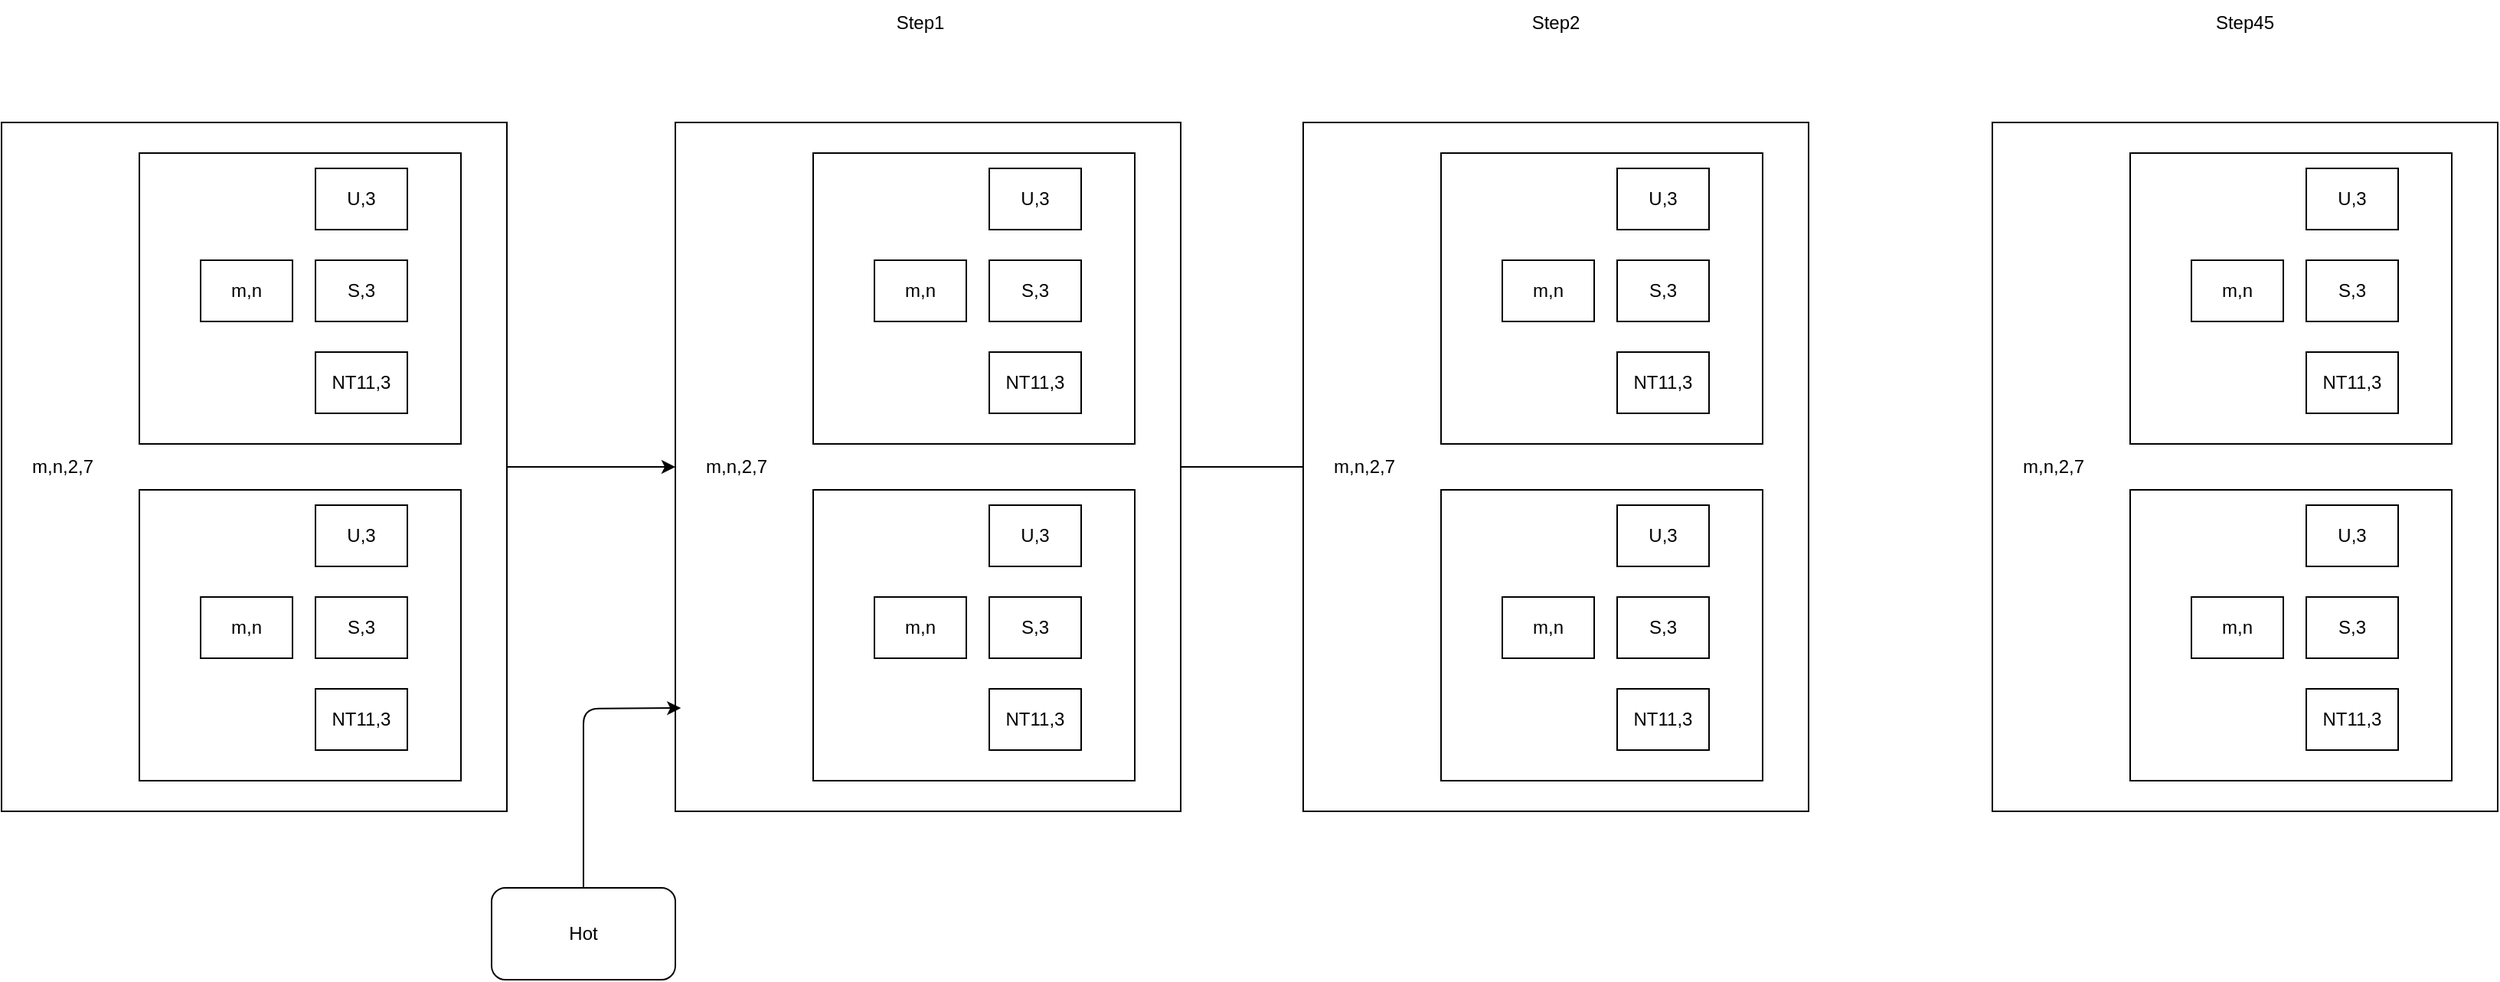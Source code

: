 <mxfile>
    <diagram id="tOeiJCMXCNyVp_t3Fdfe" name="Page-1">
        <mxGraphModel dx="2023" dy="638" grid="1" gridSize="10" guides="1" tooltips="1" connect="1" arrows="1" fold="1" page="1" pageScale="1" pageWidth="850" pageHeight="1100" math="0" shadow="0">
            <root>
                <mxCell id="0"/>
                <mxCell id="1" parent="0"/>
                <mxCell id="57" value="" style="edgeStyle=none;html=1;" edge="1" parent="1" source="13" target="26">
                    <mxGeometry relative="1" as="geometry"/>
                </mxCell>
                <mxCell id="13" value="" style="rounded=0;whiteSpace=wrap;html=1;" vertex="1" parent="1">
                    <mxGeometry x="160" y="200" width="330" height="450" as="geometry"/>
                </mxCell>
                <mxCell id="4" value="&lt;div&gt;&lt;br&gt;&lt;/div&gt;" style="rounded=0;whiteSpace=wrap;html=1;" vertex="1" parent="1">
                    <mxGeometry x="250" y="220" width="210" height="190" as="geometry"/>
                </mxCell>
                <mxCell id="3" value="m,n" style="rounded=0;whiteSpace=wrap;html=1;" vertex="1" parent="1">
                    <mxGeometry x="290" y="290" width="60" height="40" as="geometry"/>
                </mxCell>
                <mxCell id="5" value="U,3" style="rounded=0;whiteSpace=wrap;html=1;" vertex="1" parent="1">
                    <mxGeometry x="365" y="230" width="60" height="40" as="geometry"/>
                </mxCell>
                <mxCell id="6" value="S,3" style="rounded=0;whiteSpace=wrap;html=1;" vertex="1" parent="1">
                    <mxGeometry x="365" y="290" width="60" height="40" as="geometry"/>
                </mxCell>
                <mxCell id="7" value="NT11,3" style="rounded=0;whiteSpace=wrap;html=1;" vertex="1" parent="1">
                    <mxGeometry x="365" y="350" width="60" height="40" as="geometry"/>
                </mxCell>
                <mxCell id="8" value="&lt;div&gt;&lt;br&gt;&lt;/div&gt;" style="rounded=0;whiteSpace=wrap;html=1;" vertex="1" parent="1">
                    <mxGeometry x="250" y="440" width="210" height="190" as="geometry"/>
                </mxCell>
                <mxCell id="9" value="m,n" style="rounded=0;whiteSpace=wrap;html=1;" vertex="1" parent="1">
                    <mxGeometry x="290" y="510" width="60" height="40" as="geometry"/>
                </mxCell>
                <mxCell id="10" value="U,3" style="rounded=0;whiteSpace=wrap;html=1;" vertex="1" parent="1">
                    <mxGeometry x="365" y="450" width="60" height="40" as="geometry"/>
                </mxCell>
                <mxCell id="11" value="S,3" style="rounded=0;whiteSpace=wrap;html=1;" vertex="1" parent="1">
                    <mxGeometry x="365" y="510" width="60" height="40" as="geometry"/>
                </mxCell>
                <mxCell id="12" value="NT11,3" style="rounded=0;whiteSpace=wrap;html=1;" vertex="1" parent="1">
                    <mxGeometry x="365" y="570" width="60" height="40" as="geometry"/>
                </mxCell>
                <mxCell id="14" value="m,n,2,7" style="text;html=1;align=center;verticalAlign=middle;whiteSpace=wrap;rounded=0;" vertex="1" parent="1">
                    <mxGeometry x="170" y="410" width="60" height="30" as="geometry"/>
                </mxCell>
                <mxCell id="15" value="" style="rounded=0;whiteSpace=wrap;html=1;" vertex="1" parent="1">
                    <mxGeometry x="570" y="200" width="330" height="450" as="geometry"/>
                </mxCell>
                <mxCell id="16" value="&lt;div&gt;&lt;br&gt;&lt;/div&gt;" style="rounded=0;whiteSpace=wrap;html=1;" vertex="1" parent="1">
                    <mxGeometry x="660" y="220" width="210" height="190" as="geometry"/>
                </mxCell>
                <mxCell id="17" value="m,n" style="rounded=0;whiteSpace=wrap;html=1;" vertex="1" parent="1">
                    <mxGeometry x="700" y="290" width="60" height="40" as="geometry"/>
                </mxCell>
                <mxCell id="18" value="U,3" style="rounded=0;whiteSpace=wrap;html=1;" vertex="1" parent="1">
                    <mxGeometry x="775" y="230" width="60" height="40" as="geometry"/>
                </mxCell>
                <mxCell id="19" value="S,3" style="rounded=0;whiteSpace=wrap;html=1;" vertex="1" parent="1">
                    <mxGeometry x="775" y="290" width="60" height="40" as="geometry"/>
                </mxCell>
                <mxCell id="20" value="NT11,3" style="rounded=0;whiteSpace=wrap;html=1;" vertex="1" parent="1">
                    <mxGeometry x="775" y="350" width="60" height="40" as="geometry"/>
                </mxCell>
                <mxCell id="21" value="&lt;div&gt;&lt;br&gt;&lt;/div&gt;" style="rounded=0;whiteSpace=wrap;html=1;" vertex="1" parent="1">
                    <mxGeometry x="660" y="440" width="210" height="190" as="geometry"/>
                </mxCell>
                <mxCell id="22" value="m,n" style="rounded=0;whiteSpace=wrap;html=1;" vertex="1" parent="1">
                    <mxGeometry x="700" y="510" width="60" height="40" as="geometry"/>
                </mxCell>
                <mxCell id="23" value="U,3" style="rounded=0;whiteSpace=wrap;html=1;" vertex="1" parent="1">
                    <mxGeometry x="775" y="450" width="60" height="40" as="geometry"/>
                </mxCell>
                <mxCell id="24" value="S,3" style="rounded=0;whiteSpace=wrap;html=1;" vertex="1" parent="1">
                    <mxGeometry x="775" y="510" width="60" height="40" as="geometry"/>
                </mxCell>
                <mxCell id="25" value="NT11,3" style="rounded=0;whiteSpace=wrap;html=1;" vertex="1" parent="1">
                    <mxGeometry x="775" y="570" width="60" height="40" as="geometry"/>
                </mxCell>
                <mxCell id="26" value="m,n,2,7" style="text;html=1;align=center;verticalAlign=middle;whiteSpace=wrap;rounded=0;" vertex="1" parent="1">
                    <mxGeometry x="580" y="410" width="60" height="30" as="geometry"/>
                </mxCell>
                <mxCell id="27" value="Step1" style="text;html=1;align=center;verticalAlign=middle;whiteSpace=wrap;rounded=0;" vertex="1" parent="1">
                    <mxGeometry x="290" y="120" width="60" height="30" as="geometry"/>
                </mxCell>
                <mxCell id="29" value="Step2" style="text;html=1;align=center;verticalAlign=middle;whiteSpace=wrap;rounded=0;" vertex="1" parent="1">
                    <mxGeometry x="705" y="120" width="60" height="30" as="geometry"/>
                </mxCell>
                <mxCell id="30" value="" style="rounded=0;whiteSpace=wrap;html=1;" vertex="1" parent="1">
                    <mxGeometry x="1020" y="200" width="330" height="450" as="geometry"/>
                </mxCell>
                <mxCell id="31" value="&lt;div&gt;&lt;br&gt;&lt;/div&gt;" style="rounded=0;whiteSpace=wrap;html=1;" vertex="1" parent="1">
                    <mxGeometry x="1110" y="220" width="210" height="190" as="geometry"/>
                </mxCell>
                <mxCell id="32" value="m,n" style="rounded=0;whiteSpace=wrap;html=1;" vertex="1" parent="1">
                    <mxGeometry x="1150" y="290" width="60" height="40" as="geometry"/>
                </mxCell>
                <mxCell id="33" value="U,3" style="rounded=0;whiteSpace=wrap;html=1;" vertex="1" parent="1">
                    <mxGeometry x="1225" y="230" width="60" height="40" as="geometry"/>
                </mxCell>
                <mxCell id="34" value="S,3" style="rounded=0;whiteSpace=wrap;html=1;" vertex="1" parent="1">
                    <mxGeometry x="1225" y="290" width="60" height="40" as="geometry"/>
                </mxCell>
                <mxCell id="35" value="NT11,3" style="rounded=0;whiteSpace=wrap;html=1;" vertex="1" parent="1">
                    <mxGeometry x="1225" y="350" width="60" height="40" as="geometry"/>
                </mxCell>
                <mxCell id="36" value="&lt;div&gt;&lt;br&gt;&lt;/div&gt;" style="rounded=0;whiteSpace=wrap;html=1;" vertex="1" parent="1">
                    <mxGeometry x="1110" y="440" width="210" height="190" as="geometry"/>
                </mxCell>
                <mxCell id="37" value="m,n" style="rounded=0;whiteSpace=wrap;html=1;" vertex="1" parent="1">
                    <mxGeometry x="1150" y="510" width="60" height="40" as="geometry"/>
                </mxCell>
                <mxCell id="38" value="U,3" style="rounded=0;whiteSpace=wrap;html=1;" vertex="1" parent="1">
                    <mxGeometry x="1225" y="450" width="60" height="40" as="geometry"/>
                </mxCell>
                <mxCell id="39" value="S,3" style="rounded=0;whiteSpace=wrap;html=1;" vertex="1" parent="1">
                    <mxGeometry x="1225" y="510" width="60" height="40" as="geometry"/>
                </mxCell>
                <mxCell id="40" value="NT11,3" style="rounded=0;whiteSpace=wrap;html=1;" vertex="1" parent="1">
                    <mxGeometry x="1225" y="570" width="60" height="40" as="geometry"/>
                </mxCell>
                <mxCell id="41" value="m,n,2,7" style="text;html=1;align=center;verticalAlign=middle;whiteSpace=wrap;rounded=0;" vertex="1" parent="1">
                    <mxGeometry x="1030" y="410" width="60" height="30" as="geometry"/>
                </mxCell>
                <mxCell id="42" value="Step45" style="text;html=1;align=center;verticalAlign=middle;whiteSpace=wrap;rounded=0;" vertex="1" parent="1">
                    <mxGeometry x="1155" y="120" width="60" height="30" as="geometry"/>
                </mxCell>
                <mxCell id="56" value="" style="edgeStyle=none;html=1;" edge="1" parent="1" source="43" target="13">
                    <mxGeometry relative="1" as="geometry"/>
                </mxCell>
                <mxCell id="43" value="" style="rounded=0;whiteSpace=wrap;html=1;" vertex="1" parent="1">
                    <mxGeometry x="-280" y="200" width="330" height="450" as="geometry"/>
                </mxCell>
                <mxCell id="44" value="&lt;div&gt;&lt;br&gt;&lt;/div&gt;" style="rounded=0;whiteSpace=wrap;html=1;" vertex="1" parent="1">
                    <mxGeometry x="-190" y="220" width="210" height="190" as="geometry"/>
                </mxCell>
                <mxCell id="45" value="m,n" style="rounded=0;whiteSpace=wrap;html=1;" vertex="1" parent="1">
                    <mxGeometry x="-150" y="290" width="60" height="40" as="geometry"/>
                </mxCell>
                <mxCell id="46" value="U,3" style="rounded=0;whiteSpace=wrap;html=1;" vertex="1" parent="1">
                    <mxGeometry x="-75" y="230" width="60" height="40" as="geometry"/>
                </mxCell>
                <mxCell id="47" value="S,3" style="rounded=0;whiteSpace=wrap;html=1;" vertex="1" parent="1">
                    <mxGeometry x="-75" y="290" width="60" height="40" as="geometry"/>
                </mxCell>
                <mxCell id="48" value="NT11,3" style="rounded=0;whiteSpace=wrap;html=1;" vertex="1" parent="1">
                    <mxGeometry x="-75" y="350" width="60" height="40" as="geometry"/>
                </mxCell>
                <mxCell id="49" value="&lt;div&gt;&lt;br&gt;&lt;/div&gt;" style="rounded=0;whiteSpace=wrap;html=1;" vertex="1" parent="1">
                    <mxGeometry x="-190" y="440" width="210" height="190" as="geometry"/>
                </mxCell>
                <mxCell id="50" value="m,n" style="rounded=0;whiteSpace=wrap;html=1;" vertex="1" parent="1">
                    <mxGeometry x="-150" y="510" width="60" height="40" as="geometry"/>
                </mxCell>
                <mxCell id="51" value="U,3" style="rounded=0;whiteSpace=wrap;html=1;" vertex="1" parent="1">
                    <mxGeometry x="-75" y="450" width="60" height="40" as="geometry"/>
                </mxCell>
                <mxCell id="52" value="S,3" style="rounded=0;whiteSpace=wrap;html=1;" vertex="1" parent="1">
                    <mxGeometry x="-75" y="510" width="60" height="40" as="geometry"/>
                </mxCell>
                <mxCell id="53" value="NT11,3" style="rounded=0;whiteSpace=wrap;html=1;" vertex="1" parent="1">
                    <mxGeometry x="-75" y="570" width="60" height="40" as="geometry"/>
                </mxCell>
                <mxCell id="54" value="m,n,2,7" style="text;html=1;align=center;verticalAlign=middle;whiteSpace=wrap;rounded=0;" vertex="1" parent="1">
                    <mxGeometry x="-270" y="410" width="60" height="30" as="geometry"/>
                </mxCell>
                <mxCell id="58" value="" style="endArrow=classic;html=1;entryX=0.011;entryY=0.85;entryDx=0;entryDy=0;entryPerimeter=0;" edge="1" parent="1" source="55" target="13">
                    <mxGeometry width="50" height="50" relative="1" as="geometry">
                        <mxPoint x="100" y="740" as="sourcePoint"/>
                        <mxPoint x="150" y="690" as="targetPoint"/>
                        <Array as="points">
                            <mxPoint x="100" y="583"/>
                        </Array>
                    </mxGeometry>
                </mxCell>
                <mxCell id="59" value="" style="endArrow=classic;html=1;entryX=0.011;entryY=0.85;entryDx=0;entryDy=0;entryPerimeter=0;" edge="1" parent="1" target="55">
                    <mxGeometry width="50" height="50" relative="1" as="geometry">
                        <mxPoint x="100" y="740" as="sourcePoint"/>
                        <mxPoint x="164" y="583" as="targetPoint"/>
                        <Array as="points"/>
                    </mxGeometry>
                </mxCell>
                <mxCell id="55" value="Hot" style="rounded=1;whiteSpace=wrap;html=1;" vertex="1" parent="1">
                    <mxGeometry x="40" y="700" width="120" height="60" as="geometry"/>
                </mxCell>
            </root>
        </mxGraphModel>
    </diagram>
</mxfile>